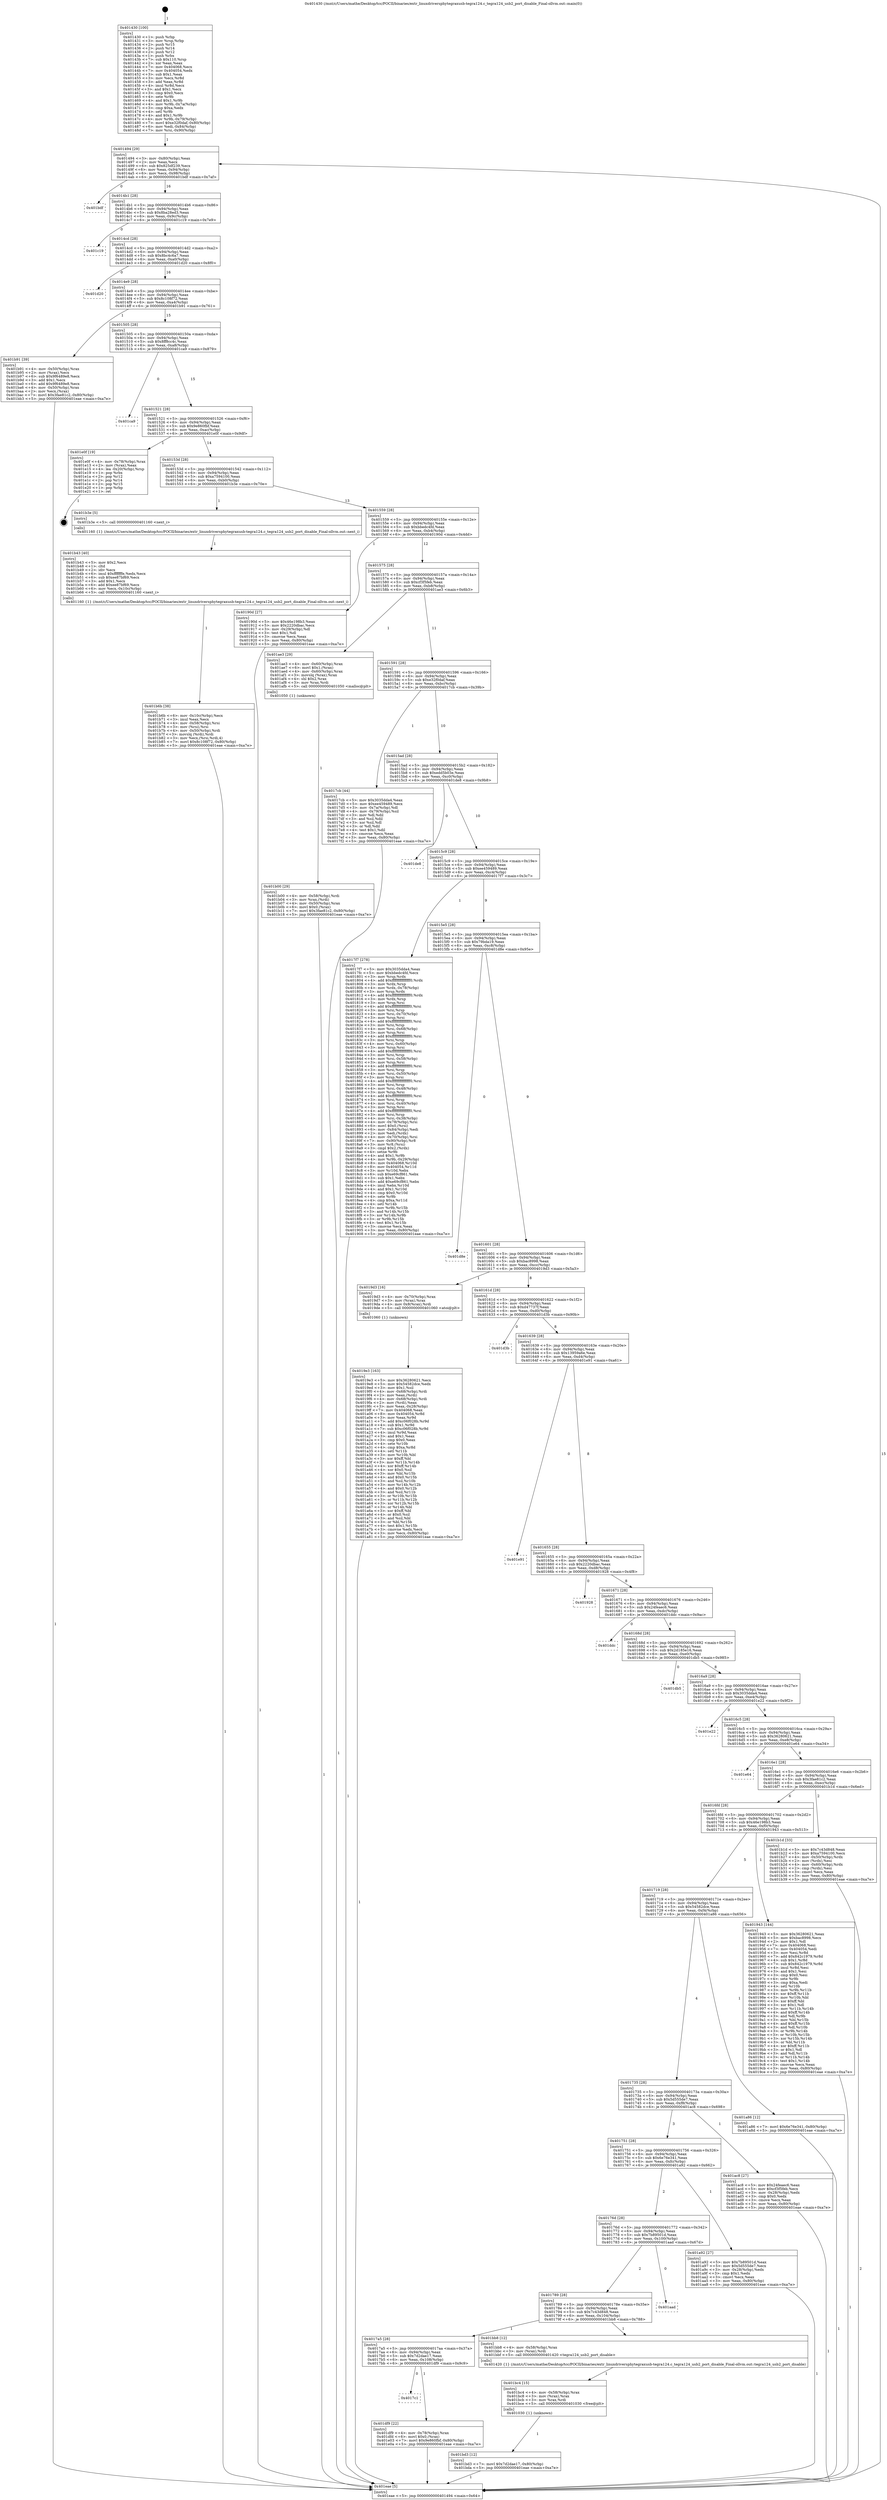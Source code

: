 digraph "0x401430" {
  label = "0x401430 (/mnt/c/Users/mathe/Desktop/tcc/POCII/binaries/extr_linuxdriversphytegraxusb-tegra124.c_tegra124_usb2_port_disable_Final-ollvm.out::main(0))"
  labelloc = "t"
  node[shape=record]

  Entry [label="",width=0.3,height=0.3,shape=circle,fillcolor=black,style=filled]
  "0x401494" [label="{
     0x401494 [29]\l
     | [instrs]\l
     &nbsp;&nbsp;0x401494 \<+3\>: mov -0x80(%rbp),%eax\l
     &nbsp;&nbsp;0x401497 \<+2\>: mov %eax,%ecx\l
     &nbsp;&nbsp;0x401499 \<+6\>: sub $0x825df239,%ecx\l
     &nbsp;&nbsp;0x40149f \<+6\>: mov %eax,-0x94(%rbp)\l
     &nbsp;&nbsp;0x4014a5 \<+6\>: mov %ecx,-0x98(%rbp)\l
     &nbsp;&nbsp;0x4014ab \<+6\>: je 0000000000401bdf \<main+0x7af\>\l
  }"]
  "0x401bdf" [label="{
     0x401bdf\l
  }", style=dashed]
  "0x4014b1" [label="{
     0x4014b1 [28]\l
     | [instrs]\l
     &nbsp;&nbsp;0x4014b1 \<+5\>: jmp 00000000004014b6 \<main+0x86\>\l
     &nbsp;&nbsp;0x4014b6 \<+6\>: mov -0x94(%rbp),%eax\l
     &nbsp;&nbsp;0x4014bc \<+5\>: sub $0x8ba28ed3,%eax\l
     &nbsp;&nbsp;0x4014c1 \<+6\>: mov %eax,-0x9c(%rbp)\l
     &nbsp;&nbsp;0x4014c7 \<+6\>: je 0000000000401c19 \<main+0x7e9\>\l
  }"]
  Exit [label="",width=0.3,height=0.3,shape=circle,fillcolor=black,style=filled,peripheries=2]
  "0x401c19" [label="{
     0x401c19\l
  }", style=dashed]
  "0x4014cd" [label="{
     0x4014cd [28]\l
     | [instrs]\l
     &nbsp;&nbsp;0x4014cd \<+5\>: jmp 00000000004014d2 \<main+0xa2\>\l
     &nbsp;&nbsp;0x4014d2 \<+6\>: mov -0x94(%rbp),%eax\l
     &nbsp;&nbsp;0x4014d8 \<+5\>: sub $0x8bc4c6a7,%eax\l
     &nbsp;&nbsp;0x4014dd \<+6\>: mov %eax,-0xa0(%rbp)\l
     &nbsp;&nbsp;0x4014e3 \<+6\>: je 0000000000401d20 \<main+0x8f0\>\l
  }"]
  "0x4017c1" [label="{
     0x4017c1\l
  }", style=dashed]
  "0x401d20" [label="{
     0x401d20\l
  }", style=dashed]
  "0x4014e9" [label="{
     0x4014e9 [28]\l
     | [instrs]\l
     &nbsp;&nbsp;0x4014e9 \<+5\>: jmp 00000000004014ee \<main+0xbe\>\l
     &nbsp;&nbsp;0x4014ee \<+6\>: mov -0x94(%rbp),%eax\l
     &nbsp;&nbsp;0x4014f4 \<+5\>: sub $0x8c108f72,%eax\l
     &nbsp;&nbsp;0x4014f9 \<+6\>: mov %eax,-0xa4(%rbp)\l
     &nbsp;&nbsp;0x4014ff \<+6\>: je 0000000000401b91 \<main+0x761\>\l
  }"]
  "0x401df9" [label="{
     0x401df9 [22]\l
     | [instrs]\l
     &nbsp;&nbsp;0x401df9 \<+4\>: mov -0x78(%rbp),%rax\l
     &nbsp;&nbsp;0x401dfd \<+6\>: movl $0x0,(%rax)\l
     &nbsp;&nbsp;0x401e03 \<+7\>: movl $0x9e860fbf,-0x80(%rbp)\l
     &nbsp;&nbsp;0x401e0a \<+5\>: jmp 0000000000401eae \<main+0xa7e\>\l
  }"]
  "0x401b91" [label="{
     0x401b91 [39]\l
     | [instrs]\l
     &nbsp;&nbsp;0x401b91 \<+4\>: mov -0x50(%rbp),%rax\l
     &nbsp;&nbsp;0x401b95 \<+2\>: mov (%rax),%ecx\l
     &nbsp;&nbsp;0x401b97 \<+6\>: sub $0x9f6489e8,%ecx\l
     &nbsp;&nbsp;0x401b9d \<+3\>: add $0x1,%ecx\l
     &nbsp;&nbsp;0x401ba0 \<+6\>: add $0x9f6489e8,%ecx\l
     &nbsp;&nbsp;0x401ba6 \<+4\>: mov -0x50(%rbp),%rax\l
     &nbsp;&nbsp;0x401baa \<+2\>: mov %ecx,(%rax)\l
     &nbsp;&nbsp;0x401bac \<+7\>: movl $0x3fae81c2,-0x80(%rbp)\l
     &nbsp;&nbsp;0x401bb3 \<+5\>: jmp 0000000000401eae \<main+0xa7e\>\l
  }"]
  "0x401505" [label="{
     0x401505 [28]\l
     | [instrs]\l
     &nbsp;&nbsp;0x401505 \<+5\>: jmp 000000000040150a \<main+0xda\>\l
     &nbsp;&nbsp;0x40150a \<+6\>: mov -0x94(%rbp),%eax\l
     &nbsp;&nbsp;0x401510 \<+5\>: sub $0x8ff8cc4c,%eax\l
     &nbsp;&nbsp;0x401515 \<+6\>: mov %eax,-0xa8(%rbp)\l
     &nbsp;&nbsp;0x40151b \<+6\>: je 0000000000401ca9 \<main+0x879\>\l
  }"]
  "0x401bd3" [label="{
     0x401bd3 [12]\l
     | [instrs]\l
     &nbsp;&nbsp;0x401bd3 \<+7\>: movl $0x7d2dae17,-0x80(%rbp)\l
     &nbsp;&nbsp;0x401bda \<+5\>: jmp 0000000000401eae \<main+0xa7e\>\l
  }"]
  "0x401ca9" [label="{
     0x401ca9\l
  }", style=dashed]
  "0x401521" [label="{
     0x401521 [28]\l
     | [instrs]\l
     &nbsp;&nbsp;0x401521 \<+5\>: jmp 0000000000401526 \<main+0xf6\>\l
     &nbsp;&nbsp;0x401526 \<+6\>: mov -0x94(%rbp),%eax\l
     &nbsp;&nbsp;0x40152c \<+5\>: sub $0x9e860fbf,%eax\l
     &nbsp;&nbsp;0x401531 \<+6\>: mov %eax,-0xac(%rbp)\l
     &nbsp;&nbsp;0x401537 \<+6\>: je 0000000000401e0f \<main+0x9df\>\l
  }"]
  "0x401bc4" [label="{
     0x401bc4 [15]\l
     | [instrs]\l
     &nbsp;&nbsp;0x401bc4 \<+4\>: mov -0x58(%rbp),%rax\l
     &nbsp;&nbsp;0x401bc8 \<+3\>: mov (%rax),%rax\l
     &nbsp;&nbsp;0x401bcb \<+3\>: mov %rax,%rdi\l
     &nbsp;&nbsp;0x401bce \<+5\>: call 0000000000401030 \<free@plt\>\l
     | [calls]\l
     &nbsp;&nbsp;0x401030 \{1\} (unknown)\l
  }"]
  "0x401e0f" [label="{
     0x401e0f [19]\l
     | [instrs]\l
     &nbsp;&nbsp;0x401e0f \<+4\>: mov -0x78(%rbp),%rax\l
     &nbsp;&nbsp;0x401e13 \<+2\>: mov (%rax),%eax\l
     &nbsp;&nbsp;0x401e15 \<+4\>: lea -0x20(%rbp),%rsp\l
     &nbsp;&nbsp;0x401e19 \<+1\>: pop %rbx\l
     &nbsp;&nbsp;0x401e1a \<+2\>: pop %r12\l
     &nbsp;&nbsp;0x401e1c \<+2\>: pop %r14\l
     &nbsp;&nbsp;0x401e1e \<+2\>: pop %r15\l
     &nbsp;&nbsp;0x401e20 \<+1\>: pop %rbp\l
     &nbsp;&nbsp;0x401e21 \<+1\>: ret\l
  }"]
  "0x40153d" [label="{
     0x40153d [28]\l
     | [instrs]\l
     &nbsp;&nbsp;0x40153d \<+5\>: jmp 0000000000401542 \<main+0x112\>\l
     &nbsp;&nbsp;0x401542 \<+6\>: mov -0x94(%rbp),%eax\l
     &nbsp;&nbsp;0x401548 \<+5\>: sub $0xa7594100,%eax\l
     &nbsp;&nbsp;0x40154d \<+6\>: mov %eax,-0xb0(%rbp)\l
     &nbsp;&nbsp;0x401553 \<+6\>: je 0000000000401b3e \<main+0x70e\>\l
  }"]
  "0x4017a5" [label="{
     0x4017a5 [28]\l
     | [instrs]\l
     &nbsp;&nbsp;0x4017a5 \<+5\>: jmp 00000000004017aa \<main+0x37a\>\l
     &nbsp;&nbsp;0x4017aa \<+6\>: mov -0x94(%rbp),%eax\l
     &nbsp;&nbsp;0x4017b0 \<+5\>: sub $0x7d2dae17,%eax\l
     &nbsp;&nbsp;0x4017b5 \<+6\>: mov %eax,-0x108(%rbp)\l
     &nbsp;&nbsp;0x4017bb \<+6\>: je 0000000000401df9 \<main+0x9c9\>\l
  }"]
  "0x401b3e" [label="{
     0x401b3e [5]\l
     | [instrs]\l
     &nbsp;&nbsp;0x401b3e \<+5\>: call 0000000000401160 \<next_i\>\l
     | [calls]\l
     &nbsp;&nbsp;0x401160 \{1\} (/mnt/c/Users/mathe/Desktop/tcc/POCII/binaries/extr_linuxdriversphytegraxusb-tegra124.c_tegra124_usb2_port_disable_Final-ollvm.out::next_i)\l
  }"]
  "0x401559" [label="{
     0x401559 [28]\l
     | [instrs]\l
     &nbsp;&nbsp;0x401559 \<+5\>: jmp 000000000040155e \<main+0x12e\>\l
     &nbsp;&nbsp;0x40155e \<+6\>: mov -0x94(%rbp),%eax\l
     &nbsp;&nbsp;0x401564 \<+5\>: sub $0xbbedc4fd,%eax\l
     &nbsp;&nbsp;0x401569 \<+6\>: mov %eax,-0xb4(%rbp)\l
     &nbsp;&nbsp;0x40156f \<+6\>: je 000000000040190d \<main+0x4dd\>\l
  }"]
  "0x401bb8" [label="{
     0x401bb8 [12]\l
     | [instrs]\l
     &nbsp;&nbsp;0x401bb8 \<+4\>: mov -0x58(%rbp),%rax\l
     &nbsp;&nbsp;0x401bbc \<+3\>: mov (%rax),%rdi\l
     &nbsp;&nbsp;0x401bbf \<+5\>: call 0000000000401420 \<tegra124_usb2_port_disable\>\l
     | [calls]\l
     &nbsp;&nbsp;0x401420 \{1\} (/mnt/c/Users/mathe/Desktop/tcc/POCII/binaries/extr_linuxdriversphytegraxusb-tegra124.c_tegra124_usb2_port_disable_Final-ollvm.out::tegra124_usb2_port_disable)\l
  }"]
  "0x40190d" [label="{
     0x40190d [27]\l
     | [instrs]\l
     &nbsp;&nbsp;0x40190d \<+5\>: mov $0x46e198b3,%eax\l
     &nbsp;&nbsp;0x401912 \<+5\>: mov $0x2220dbac,%ecx\l
     &nbsp;&nbsp;0x401917 \<+3\>: mov -0x29(%rbp),%dl\l
     &nbsp;&nbsp;0x40191a \<+3\>: test $0x1,%dl\l
     &nbsp;&nbsp;0x40191d \<+3\>: cmovne %ecx,%eax\l
     &nbsp;&nbsp;0x401920 \<+3\>: mov %eax,-0x80(%rbp)\l
     &nbsp;&nbsp;0x401923 \<+5\>: jmp 0000000000401eae \<main+0xa7e\>\l
  }"]
  "0x401575" [label="{
     0x401575 [28]\l
     | [instrs]\l
     &nbsp;&nbsp;0x401575 \<+5\>: jmp 000000000040157a \<main+0x14a\>\l
     &nbsp;&nbsp;0x40157a \<+6\>: mov -0x94(%rbp),%eax\l
     &nbsp;&nbsp;0x401580 \<+5\>: sub $0xcf3f5feb,%eax\l
     &nbsp;&nbsp;0x401585 \<+6\>: mov %eax,-0xb8(%rbp)\l
     &nbsp;&nbsp;0x40158b \<+6\>: je 0000000000401ae3 \<main+0x6b3\>\l
  }"]
  "0x401789" [label="{
     0x401789 [28]\l
     | [instrs]\l
     &nbsp;&nbsp;0x401789 \<+5\>: jmp 000000000040178e \<main+0x35e\>\l
     &nbsp;&nbsp;0x40178e \<+6\>: mov -0x94(%rbp),%eax\l
     &nbsp;&nbsp;0x401794 \<+5\>: sub $0x7c43d848,%eax\l
     &nbsp;&nbsp;0x401799 \<+6\>: mov %eax,-0x104(%rbp)\l
     &nbsp;&nbsp;0x40179f \<+6\>: je 0000000000401bb8 \<main+0x788\>\l
  }"]
  "0x401ae3" [label="{
     0x401ae3 [29]\l
     | [instrs]\l
     &nbsp;&nbsp;0x401ae3 \<+4\>: mov -0x60(%rbp),%rax\l
     &nbsp;&nbsp;0x401ae7 \<+6\>: movl $0x1,(%rax)\l
     &nbsp;&nbsp;0x401aed \<+4\>: mov -0x60(%rbp),%rax\l
     &nbsp;&nbsp;0x401af1 \<+3\>: movslq (%rax),%rax\l
     &nbsp;&nbsp;0x401af4 \<+4\>: shl $0x2,%rax\l
     &nbsp;&nbsp;0x401af8 \<+3\>: mov %rax,%rdi\l
     &nbsp;&nbsp;0x401afb \<+5\>: call 0000000000401050 \<malloc@plt\>\l
     | [calls]\l
     &nbsp;&nbsp;0x401050 \{1\} (unknown)\l
  }"]
  "0x401591" [label="{
     0x401591 [28]\l
     | [instrs]\l
     &nbsp;&nbsp;0x401591 \<+5\>: jmp 0000000000401596 \<main+0x166\>\l
     &nbsp;&nbsp;0x401596 \<+6\>: mov -0x94(%rbp),%eax\l
     &nbsp;&nbsp;0x40159c \<+5\>: sub $0xe32f0daf,%eax\l
     &nbsp;&nbsp;0x4015a1 \<+6\>: mov %eax,-0xbc(%rbp)\l
     &nbsp;&nbsp;0x4015a7 \<+6\>: je 00000000004017cb \<main+0x39b\>\l
  }"]
  "0x401aad" [label="{
     0x401aad\l
  }", style=dashed]
  "0x4017cb" [label="{
     0x4017cb [44]\l
     | [instrs]\l
     &nbsp;&nbsp;0x4017cb \<+5\>: mov $0x3035dda4,%eax\l
     &nbsp;&nbsp;0x4017d0 \<+5\>: mov $0xee459489,%ecx\l
     &nbsp;&nbsp;0x4017d5 \<+3\>: mov -0x7a(%rbp),%dl\l
     &nbsp;&nbsp;0x4017d8 \<+4\>: mov -0x79(%rbp),%sil\l
     &nbsp;&nbsp;0x4017dc \<+3\>: mov %dl,%dil\l
     &nbsp;&nbsp;0x4017df \<+3\>: and %sil,%dil\l
     &nbsp;&nbsp;0x4017e2 \<+3\>: xor %sil,%dl\l
     &nbsp;&nbsp;0x4017e5 \<+3\>: or %dl,%dil\l
     &nbsp;&nbsp;0x4017e8 \<+4\>: test $0x1,%dil\l
     &nbsp;&nbsp;0x4017ec \<+3\>: cmovne %ecx,%eax\l
     &nbsp;&nbsp;0x4017ef \<+3\>: mov %eax,-0x80(%rbp)\l
     &nbsp;&nbsp;0x4017f2 \<+5\>: jmp 0000000000401eae \<main+0xa7e\>\l
  }"]
  "0x4015ad" [label="{
     0x4015ad [28]\l
     | [instrs]\l
     &nbsp;&nbsp;0x4015ad \<+5\>: jmp 00000000004015b2 \<main+0x182\>\l
     &nbsp;&nbsp;0x4015b2 \<+6\>: mov -0x94(%rbp),%eax\l
     &nbsp;&nbsp;0x4015b8 \<+5\>: sub $0xedd5b03e,%eax\l
     &nbsp;&nbsp;0x4015bd \<+6\>: mov %eax,-0xc0(%rbp)\l
     &nbsp;&nbsp;0x4015c3 \<+6\>: je 0000000000401de8 \<main+0x9b8\>\l
  }"]
  "0x401eae" [label="{
     0x401eae [5]\l
     | [instrs]\l
     &nbsp;&nbsp;0x401eae \<+5\>: jmp 0000000000401494 \<main+0x64\>\l
  }"]
  "0x401430" [label="{
     0x401430 [100]\l
     | [instrs]\l
     &nbsp;&nbsp;0x401430 \<+1\>: push %rbp\l
     &nbsp;&nbsp;0x401431 \<+3\>: mov %rsp,%rbp\l
     &nbsp;&nbsp;0x401434 \<+2\>: push %r15\l
     &nbsp;&nbsp;0x401436 \<+2\>: push %r14\l
     &nbsp;&nbsp;0x401438 \<+2\>: push %r12\l
     &nbsp;&nbsp;0x40143a \<+1\>: push %rbx\l
     &nbsp;&nbsp;0x40143b \<+7\>: sub $0x110,%rsp\l
     &nbsp;&nbsp;0x401442 \<+2\>: xor %eax,%eax\l
     &nbsp;&nbsp;0x401444 \<+7\>: mov 0x404068,%ecx\l
     &nbsp;&nbsp;0x40144b \<+7\>: mov 0x404054,%edx\l
     &nbsp;&nbsp;0x401452 \<+3\>: sub $0x1,%eax\l
     &nbsp;&nbsp;0x401455 \<+3\>: mov %ecx,%r8d\l
     &nbsp;&nbsp;0x401458 \<+3\>: add %eax,%r8d\l
     &nbsp;&nbsp;0x40145b \<+4\>: imul %r8d,%ecx\l
     &nbsp;&nbsp;0x40145f \<+3\>: and $0x1,%ecx\l
     &nbsp;&nbsp;0x401462 \<+3\>: cmp $0x0,%ecx\l
     &nbsp;&nbsp;0x401465 \<+4\>: sete %r9b\l
     &nbsp;&nbsp;0x401469 \<+4\>: and $0x1,%r9b\l
     &nbsp;&nbsp;0x40146d \<+4\>: mov %r9b,-0x7a(%rbp)\l
     &nbsp;&nbsp;0x401471 \<+3\>: cmp $0xa,%edx\l
     &nbsp;&nbsp;0x401474 \<+4\>: setl %r9b\l
     &nbsp;&nbsp;0x401478 \<+4\>: and $0x1,%r9b\l
     &nbsp;&nbsp;0x40147c \<+4\>: mov %r9b,-0x79(%rbp)\l
     &nbsp;&nbsp;0x401480 \<+7\>: movl $0xe32f0daf,-0x80(%rbp)\l
     &nbsp;&nbsp;0x401487 \<+6\>: mov %edi,-0x84(%rbp)\l
     &nbsp;&nbsp;0x40148d \<+7\>: mov %rsi,-0x90(%rbp)\l
  }"]
  "0x401b6b" [label="{
     0x401b6b [38]\l
     | [instrs]\l
     &nbsp;&nbsp;0x401b6b \<+6\>: mov -0x10c(%rbp),%ecx\l
     &nbsp;&nbsp;0x401b71 \<+3\>: imul %eax,%ecx\l
     &nbsp;&nbsp;0x401b74 \<+4\>: mov -0x58(%rbp),%rsi\l
     &nbsp;&nbsp;0x401b78 \<+3\>: mov (%rsi),%rsi\l
     &nbsp;&nbsp;0x401b7b \<+4\>: mov -0x50(%rbp),%rdi\l
     &nbsp;&nbsp;0x401b7f \<+3\>: movslq (%rdi),%rdi\l
     &nbsp;&nbsp;0x401b82 \<+3\>: mov %ecx,(%rsi,%rdi,4)\l
     &nbsp;&nbsp;0x401b85 \<+7\>: movl $0x8c108f72,-0x80(%rbp)\l
     &nbsp;&nbsp;0x401b8c \<+5\>: jmp 0000000000401eae \<main+0xa7e\>\l
  }"]
  "0x401de8" [label="{
     0x401de8\l
  }", style=dashed]
  "0x4015c9" [label="{
     0x4015c9 [28]\l
     | [instrs]\l
     &nbsp;&nbsp;0x4015c9 \<+5\>: jmp 00000000004015ce \<main+0x19e\>\l
     &nbsp;&nbsp;0x4015ce \<+6\>: mov -0x94(%rbp),%eax\l
     &nbsp;&nbsp;0x4015d4 \<+5\>: sub $0xee459489,%eax\l
     &nbsp;&nbsp;0x4015d9 \<+6\>: mov %eax,-0xc4(%rbp)\l
     &nbsp;&nbsp;0x4015df \<+6\>: je 00000000004017f7 \<main+0x3c7\>\l
  }"]
  "0x401b43" [label="{
     0x401b43 [40]\l
     | [instrs]\l
     &nbsp;&nbsp;0x401b43 \<+5\>: mov $0x2,%ecx\l
     &nbsp;&nbsp;0x401b48 \<+1\>: cltd\l
     &nbsp;&nbsp;0x401b49 \<+2\>: idiv %ecx\l
     &nbsp;&nbsp;0x401b4b \<+6\>: imul $0xfffffffe,%edx,%ecx\l
     &nbsp;&nbsp;0x401b51 \<+6\>: sub $0xee87bf69,%ecx\l
     &nbsp;&nbsp;0x401b57 \<+3\>: add $0x1,%ecx\l
     &nbsp;&nbsp;0x401b5a \<+6\>: add $0xee87bf69,%ecx\l
     &nbsp;&nbsp;0x401b60 \<+6\>: mov %ecx,-0x10c(%rbp)\l
     &nbsp;&nbsp;0x401b66 \<+5\>: call 0000000000401160 \<next_i\>\l
     | [calls]\l
     &nbsp;&nbsp;0x401160 \{1\} (/mnt/c/Users/mathe/Desktop/tcc/POCII/binaries/extr_linuxdriversphytegraxusb-tegra124.c_tegra124_usb2_port_disable_Final-ollvm.out::next_i)\l
  }"]
  "0x4017f7" [label="{
     0x4017f7 [278]\l
     | [instrs]\l
     &nbsp;&nbsp;0x4017f7 \<+5\>: mov $0x3035dda4,%eax\l
     &nbsp;&nbsp;0x4017fc \<+5\>: mov $0xbbedc4fd,%ecx\l
     &nbsp;&nbsp;0x401801 \<+3\>: mov %rsp,%rdx\l
     &nbsp;&nbsp;0x401804 \<+4\>: add $0xfffffffffffffff0,%rdx\l
     &nbsp;&nbsp;0x401808 \<+3\>: mov %rdx,%rsp\l
     &nbsp;&nbsp;0x40180b \<+4\>: mov %rdx,-0x78(%rbp)\l
     &nbsp;&nbsp;0x40180f \<+3\>: mov %rsp,%rdx\l
     &nbsp;&nbsp;0x401812 \<+4\>: add $0xfffffffffffffff0,%rdx\l
     &nbsp;&nbsp;0x401816 \<+3\>: mov %rdx,%rsp\l
     &nbsp;&nbsp;0x401819 \<+3\>: mov %rsp,%rsi\l
     &nbsp;&nbsp;0x40181c \<+4\>: add $0xfffffffffffffff0,%rsi\l
     &nbsp;&nbsp;0x401820 \<+3\>: mov %rsi,%rsp\l
     &nbsp;&nbsp;0x401823 \<+4\>: mov %rsi,-0x70(%rbp)\l
     &nbsp;&nbsp;0x401827 \<+3\>: mov %rsp,%rsi\l
     &nbsp;&nbsp;0x40182a \<+4\>: add $0xfffffffffffffff0,%rsi\l
     &nbsp;&nbsp;0x40182e \<+3\>: mov %rsi,%rsp\l
     &nbsp;&nbsp;0x401831 \<+4\>: mov %rsi,-0x68(%rbp)\l
     &nbsp;&nbsp;0x401835 \<+3\>: mov %rsp,%rsi\l
     &nbsp;&nbsp;0x401838 \<+4\>: add $0xfffffffffffffff0,%rsi\l
     &nbsp;&nbsp;0x40183c \<+3\>: mov %rsi,%rsp\l
     &nbsp;&nbsp;0x40183f \<+4\>: mov %rsi,-0x60(%rbp)\l
     &nbsp;&nbsp;0x401843 \<+3\>: mov %rsp,%rsi\l
     &nbsp;&nbsp;0x401846 \<+4\>: add $0xfffffffffffffff0,%rsi\l
     &nbsp;&nbsp;0x40184a \<+3\>: mov %rsi,%rsp\l
     &nbsp;&nbsp;0x40184d \<+4\>: mov %rsi,-0x58(%rbp)\l
     &nbsp;&nbsp;0x401851 \<+3\>: mov %rsp,%rsi\l
     &nbsp;&nbsp;0x401854 \<+4\>: add $0xfffffffffffffff0,%rsi\l
     &nbsp;&nbsp;0x401858 \<+3\>: mov %rsi,%rsp\l
     &nbsp;&nbsp;0x40185b \<+4\>: mov %rsi,-0x50(%rbp)\l
     &nbsp;&nbsp;0x40185f \<+3\>: mov %rsp,%rsi\l
     &nbsp;&nbsp;0x401862 \<+4\>: add $0xfffffffffffffff0,%rsi\l
     &nbsp;&nbsp;0x401866 \<+3\>: mov %rsi,%rsp\l
     &nbsp;&nbsp;0x401869 \<+4\>: mov %rsi,-0x48(%rbp)\l
     &nbsp;&nbsp;0x40186d \<+3\>: mov %rsp,%rsi\l
     &nbsp;&nbsp;0x401870 \<+4\>: add $0xfffffffffffffff0,%rsi\l
     &nbsp;&nbsp;0x401874 \<+3\>: mov %rsi,%rsp\l
     &nbsp;&nbsp;0x401877 \<+4\>: mov %rsi,-0x40(%rbp)\l
     &nbsp;&nbsp;0x40187b \<+3\>: mov %rsp,%rsi\l
     &nbsp;&nbsp;0x40187e \<+4\>: add $0xfffffffffffffff0,%rsi\l
     &nbsp;&nbsp;0x401882 \<+3\>: mov %rsi,%rsp\l
     &nbsp;&nbsp;0x401885 \<+4\>: mov %rsi,-0x38(%rbp)\l
     &nbsp;&nbsp;0x401889 \<+4\>: mov -0x78(%rbp),%rsi\l
     &nbsp;&nbsp;0x40188d \<+6\>: movl $0x0,(%rsi)\l
     &nbsp;&nbsp;0x401893 \<+6\>: mov -0x84(%rbp),%edi\l
     &nbsp;&nbsp;0x401899 \<+2\>: mov %edi,(%rdx)\l
     &nbsp;&nbsp;0x40189b \<+4\>: mov -0x70(%rbp),%rsi\l
     &nbsp;&nbsp;0x40189f \<+7\>: mov -0x90(%rbp),%r8\l
     &nbsp;&nbsp;0x4018a6 \<+3\>: mov %r8,(%rsi)\l
     &nbsp;&nbsp;0x4018a9 \<+3\>: cmpl $0x2,(%rdx)\l
     &nbsp;&nbsp;0x4018ac \<+4\>: setne %r9b\l
     &nbsp;&nbsp;0x4018b0 \<+4\>: and $0x1,%r9b\l
     &nbsp;&nbsp;0x4018b4 \<+4\>: mov %r9b,-0x29(%rbp)\l
     &nbsp;&nbsp;0x4018b8 \<+8\>: mov 0x404068,%r10d\l
     &nbsp;&nbsp;0x4018c0 \<+8\>: mov 0x404054,%r11d\l
     &nbsp;&nbsp;0x4018c8 \<+3\>: mov %r10d,%ebx\l
     &nbsp;&nbsp;0x4018cb \<+6\>: sub $0xe69cf861,%ebx\l
     &nbsp;&nbsp;0x4018d1 \<+3\>: sub $0x1,%ebx\l
     &nbsp;&nbsp;0x4018d4 \<+6\>: add $0xe69cf861,%ebx\l
     &nbsp;&nbsp;0x4018da \<+4\>: imul %ebx,%r10d\l
     &nbsp;&nbsp;0x4018de \<+4\>: and $0x1,%r10d\l
     &nbsp;&nbsp;0x4018e2 \<+4\>: cmp $0x0,%r10d\l
     &nbsp;&nbsp;0x4018e6 \<+4\>: sete %r9b\l
     &nbsp;&nbsp;0x4018ea \<+4\>: cmp $0xa,%r11d\l
     &nbsp;&nbsp;0x4018ee \<+4\>: setl %r14b\l
     &nbsp;&nbsp;0x4018f2 \<+3\>: mov %r9b,%r15b\l
     &nbsp;&nbsp;0x4018f5 \<+3\>: and %r14b,%r15b\l
     &nbsp;&nbsp;0x4018f8 \<+3\>: xor %r14b,%r9b\l
     &nbsp;&nbsp;0x4018fb \<+3\>: or %r9b,%r15b\l
     &nbsp;&nbsp;0x4018fe \<+4\>: test $0x1,%r15b\l
     &nbsp;&nbsp;0x401902 \<+3\>: cmovne %ecx,%eax\l
     &nbsp;&nbsp;0x401905 \<+3\>: mov %eax,-0x80(%rbp)\l
     &nbsp;&nbsp;0x401908 \<+5\>: jmp 0000000000401eae \<main+0xa7e\>\l
  }"]
  "0x4015e5" [label="{
     0x4015e5 [28]\l
     | [instrs]\l
     &nbsp;&nbsp;0x4015e5 \<+5\>: jmp 00000000004015ea \<main+0x1ba\>\l
     &nbsp;&nbsp;0x4015ea \<+6\>: mov -0x94(%rbp),%eax\l
     &nbsp;&nbsp;0x4015f0 \<+5\>: sub $0x79bda19,%eax\l
     &nbsp;&nbsp;0x4015f5 \<+6\>: mov %eax,-0xc8(%rbp)\l
     &nbsp;&nbsp;0x4015fb \<+6\>: je 0000000000401d8e \<main+0x95e\>\l
  }"]
  "0x401b00" [label="{
     0x401b00 [29]\l
     | [instrs]\l
     &nbsp;&nbsp;0x401b00 \<+4\>: mov -0x58(%rbp),%rdi\l
     &nbsp;&nbsp;0x401b04 \<+3\>: mov %rax,(%rdi)\l
     &nbsp;&nbsp;0x401b07 \<+4\>: mov -0x50(%rbp),%rax\l
     &nbsp;&nbsp;0x401b0b \<+6\>: movl $0x0,(%rax)\l
     &nbsp;&nbsp;0x401b11 \<+7\>: movl $0x3fae81c2,-0x80(%rbp)\l
     &nbsp;&nbsp;0x401b18 \<+5\>: jmp 0000000000401eae \<main+0xa7e\>\l
  }"]
  "0x40176d" [label="{
     0x40176d [28]\l
     | [instrs]\l
     &nbsp;&nbsp;0x40176d \<+5\>: jmp 0000000000401772 \<main+0x342\>\l
     &nbsp;&nbsp;0x401772 \<+6\>: mov -0x94(%rbp),%eax\l
     &nbsp;&nbsp;0x401778 \<+5\>: sub $0x7b89501d,%eax\l
     &nbsp;&nbsp;0x40177d \<+6\>: mov %eax,-0x100(%rbp)\l
     &nbsp;&nbsp;0x401783 \<+6\>: je 0000000000401aad \<main+0x67d\>\l
  }"]
  "0x401d8e" [label="{
     0x401d8e\l
  }", style=dashed]
  "0x401601" [label="{
     0x401601 [28]\l
     | [instrs]\l
     &nbsp;&nbsp;0x401601 \<+5\>: jmp 0000000000401606 \<main+0x1d6\>\l
     &nbsp;&nbsp;0x401606 \<+6\>: mov -0x94(%rbp),%eax\l
     &nbsp;&nbsp;0x40160c \<+5\>: sub $0xbac8998,%eax\l
     &nbsp;&nbsp;0x401611 \<+6\>: mov %eax,-0xcc(%rbp)\l
     &nbsp;&nbsp;0x401617 \<+6\>: je 00000000004019d3 \<main+0x5a3\>\l
  }"]
  "0x401a92" [label="{
     0x401a92 [27]\l
     | [instrs]\l
     &nbsp;&nbsp;0x401a92 \<+5\>: mov $0x7b89501d,%eax\l
     &nbsp;&nbsp;0x401a97 \<+5\>: mov $0x5d555de7,%ecx\l
     &nbsp;&nbsp;0x401a9c \<+3\>: mov -0x28(%rbp),%edx\l
     &nbsp;&nbsp;0x401a9f \<+3\>: cmp $0x1,%edx\l
     &nbsp;&nbsp;0x401aa2 \<+3\>: cmovl %ecx,%eax\l
     &nbsp;&nbsp;0x401aa5 \<+3\>: mov %eax,-0x80(%rbp)\l
     &nbsp;&nbsp;0x401aa8 \<+5\>: jmp 0000000000401eae \<main+0xa7e\>\l
  }"]
  "0x4019d3" [label="{
     0x4019d3 [16]\l
     | [instrs]\l
     &nbsp;&nbsp;0x4019d3 \<+4\>: mov -0x70(%rbp),%rax\l
     &nbsp;&nbsp;0x4019d7 \<+3\>: mov (%rax),%rax\l
     &nbsp;&nbsp;0x4019da \<+4\>: mov 0x8(%rax),%rdi\l
     &nbsp;&nbsp;0x4019de \<+5\>: call 0000000000401060 \<atoi@plt\>\l
     | [calls]\l
     &nbsp;&nbsp;0x401060 \{1\} (unknown)\l
  }"]
  "0x40161d" [label="{
     0x40161d [28]\l
     | [instrs]\l
     &nbsp;&nbsp;0x40161d \<+5\>: jmp 0000000000401622 \<main+0x1f2\>\l
     &nbsp;&nbsp;0x401622 \<+6\>: mov -0x94(%rbp),%eax\l
     &nbsp;&nbsp;0x401628 \<+5\>: sub $0xd47737f,%eax\l
     &nbsp;&nbsp;0x40162d \<+6\>: mov %eax,-0xd0(%rbp)\l
     &nbsp;&nbsp;0x401633 \<+6\>: je 0000000000401d3b \<main+0x90b\>\l
  }"]
  "0x401751" [label="{
     0x401751 [28]\l
     | [instrs]\l
     &nbsp;&nbsp;0x401751 \<+5\>: jmp 0000000000401756 \<main+0x326\>\l
     &nbsp;&nbsp;0x401756 \<+6\>: mov -0x94(%rbp),%eax\l
     &nbsp;&nbsp;0x40175c \<+5\>: sub $0x6e76e341,%eax\l
     &nbsp;&nbsp;0x401761 \<+6\>: mov %eax,-0xfc(%rbp)\l
     &nbsp;&nbsp;0x401767 \<+6\>: je 0000000000401a92 \<main+0x662\>\l
  }"]
  "0x401d3b" [label="{
     0x401d3b\l
  }", style=dashed]
  "0x401639" [label="{
     0x401639 [28]\l
     | [instrs]\l
     &nbsp;&nbsp;0x401639 \<+5\>: jmp 000000000040163e \<main+0x20e\>\l
     &nbsp;&nbsp;0x40163e \<+6\>: mov -0x94(%rbp),%eax\l
     &nbsp;&nbsp;0x401644 \<+5\>: sub $0x13959a6e,%eax\l
     &nbsp;&nbsp;0x401649 \<+6\>: mov %eax,-0xd4(%rbp)\l
     &nbsp;&nbsp;0x40164f \<+6\>: je 0000000000401e91 \<main+0xa61\>\l
  }"]
  "0x401ac8" [label="{
     0x401ac8 [27]\l
     | [instrs]\l
     &nbsp;&nbsp;0x401ac8 \<+5\>: mov $0x24feaec6,%eax\l
     &nbsp;&nbsp;0x401acd \<+5\>: mov $0xcf3f5feb,%ecx\l
     &nbsp;&nbsp;0x401ad2 \<+3\>: mov -0x28(%rbp),%edx\l
     &nbsp;&nbsp;0x401ad5 \<+3\>: cmp $0x0,%edx\l
     &nbsp;&nbsp;0x401ad8 \<+3\>: cmove %ecx,%eax\l
     &nbsp;&nbsp;0x401adb \<+3\>: mov %eax,-0x80(%rbp)\l
     &nbsp;&nbsp;0x401ade \<+5\>: jmp 0000000000401eae \<main+0xa7e\>\l
  }"]
  "0x401e91" [label="{
     0x401e91\l
  }", style=dashed]
  "0x401655" [label="{
     0x401655 [28]\l
     | [instrs]\l
     &nbsp;&nbsp;0x401655 \<+5\>: jmp 000000000040165a \<main+0x22a\>\l
     &nbsp;&nbsp;0x40165a \<+6\>: mov -0x94(%rbp),%eax\l
     &nbsp;&nbsp;0x401660 \<+5\>: sub $0x2220dbac,%eax\l
     &nbsp;&nbsp;0x401665 \<+6\>: mov %eax,-0xd8(%rbp)\l
     &nbsp;&nbsp;0x40166b \<+6\>: je 0000000000401928 \<main+0x4f8\>\l
  }"]
  "0x401735" [label="{
     0x401735 [28]\l
     | [instrs]\l
     &nbsp;&nbsp;0x401735 \<+5\>: jmp 000000000040173a \<main+0x30a\>\l
     &nbsp;&nbsp;0x40173a \<+6\>: mov -0x94(%rbp),%eax\l
     &nbsp;&nbsp;0x401740 \<+5\>: sub $0x5d555de7,%eax\l
     &nbsp;&nbsp;0x401745 \<+6\>: mov %eax,-0xf8(%rbp)\l
     &nbsp;&nbsp;0x40174b \<+6\>: je 0000000000401ac8 \<main+0x698\>\l
  }"]
  "0x401928" [label="{
     0x401928\l
  }", style=dashed]
  "0x401671" [label="{
     0x401671 [28]\l
     | [instrs]\l
     &nbsp;&nbsp;0x401671 \<+5\>: jmp 0000000000401676 \<main+0x246\>\l
     &nbsp;&nbsp;0x401676 \<+6\>: mov -0x94(%rbp),%eax\l
     &nbsp;&nbsp;0x40167c \<+5\>: sub $0x24feaec6,%eax\l
     &nbsp;&nbsp;0x401681 \<+6\>: mov %eax,-0xdc(%rbp)\l
     &nbsp;&nbsp;0x401687 \<+6\>: je 0000000000401ddc \<main+0x9ac\>\l
  }"]
  "0x401a86" [label="{
     0x401a86 [12]\l
     | [instrs]\l
     &nbsp;&nbsp;0x401a86 \<+7\>: movl $0x6e76e341,-0x80(%rbp)\l
     &nbsp;&nbsp;0x401a8d \<+5\>: jmp 0000000000401eae \<main+0xa7e\>\l
  }"]
  "0x401ddc" [label="{
     0x401ddc\l
  }", style=dashed]
  "0x40168d" [label="{
     0x40168d [28]\l
     | [instrs]\l
     &nbsp;&nbsp;0x40168d \<+5\>: jmp 0000000000401692 \<main+0x262\>\l
     &nbsp;&nbsp;0x401692 \<+6\>: mov -0x94(%rbp),%eax\l
     &nbsp;&nbsp;0x401698 \<+5\>: sub $0x2d185e16,%eax\l
     &nbsp;&nbsp;0x40169d \<+6\>: mov %eax,-0xe0(%rbp)\l
     &nbsp;&nbsp;0x4016a3 \<+6\>: je 0000000000401db5 \<main+0x985\>\l
  }"]
  "0x4019e3" [label="{
     0x4019e3 [163]\l
     | [instrs]\l
     &nbsp;&nbsp;0x4019e3 \<+5\>: mov $0x36280621,%ecx\l
     &nbsp;&nbsp;0x4019e8 \<+5\>: mov $0x54582dce,%edx\l
     &nbsp;&nbsp;0x4019ed \<+3\>: mov $0x1,%sil\l
     &nbsp;&nbsp;0x4019f0 \<+4\>: mov -0x68(%rbp),%rdi\l
     &nbsp;&nbsp;0x4019f4 \<+2\>: mov %eax,(%rdi)\l
     &nbsp;&nbsp;0x4019f6 \<+4\>: mov -0x68(%rbp),%rdi\l
     &nbsp;&nbsp;0x4019fa \<+2\>: mov (%rdi),%eax\l
     &nbsp;&nbsp;0x4019fc \<+3\>: mov %eax,-0x28(%rbp)\l
     &nbsp;&nbsp;0x4019ff \<+7\>: mov 0x404068,%eax\l
     &nbsp;&nbsp;0x401a06 \<+8\>: mov 0x404054,%r8d\l
     &nbsp;&nbsp;0x401a0e \<+3\>: mov %eax,%r9d\l
     &nbsp;&nbsp;0x401a11 \<+7\>: add $0xc06f028b,%r9d\l
     &nbsp;&nbsp;0x401a18 \<+4\>: sub $0x1,%r9d\l
     &nbsp;&nbsp;0x401a1c \<+7\>: sub $0xc06f028b,%r9d\l
     &nbsp;&nbsp;0x401a23 \<+4\>: imul %r9d,%eax\l
     &nbsp;&nbsp;0x401a27 \<+3\>: and $0x1,%eax\l
     &nbsp;&nbsp;0x401a2a \<+3\>: cmp $0x0,%eax\l
     &nbsp;&nbsp;0x401a2d \<+4\>: sete %r10b\l
     &nbsp;&nbsp;0x401a31 \<+4\>: cmp $0xa,%r8d\l
     &nbsp;&nbsp;0x401a35 \<+4\>: setl %r11b\l
     &nbsp;&nbsp;0x401a39 \<+3\>: mov %r10b,%bl\l
     &nbsp;&nbsp;0x401a3c \<+3\>: xor $0xff,%bl\l
     &nbsp;&nbsp;0x401a3f \<+3\>: mov %r11b,%r14b\l
     &nbsp;&nbsp;0x401a42 \<+4\>: xor $0xff,%r14b\l
     &nbsp;&nbsp;0x401a46 \<+4\>: xor $0x0,%sil\l
     &nbsp;&nbsp;0x401a4a \<+3\>: mov %bl,%r15b\l
     &nbsp;&nbsp;0x401a4d \<+4\>: and $0x0,%r15b\l
     &nbsp;&nbsp;0x401a51 \<+3\>: and %sil,%r10b\l
     &nbsp;&nbsp;0x401a54 \<+3\>: mov %r14b,%r12b\l
     &nbsp;&nbsp;0x401a57 \<+4\>: and $0x0,%r12b\l
     &nbsp;&nbsp;0x401a5b \<+3\>: and %sil,%r11b\l
     &nbsp;&nbsp;0x401a5e \<+3\>: or %r10b,%r15b\l
     &nbsp;&nbsp;0x401a61 \<+3\>: or %r11b,%r12b\l
     &nbsp;&nbsp;0x401a64 \<+3\>: xor %r12b,%r15b\l
     &nbsp;&nbsp;0x401a67 \<+3\>: or %r14b,%bl\l
     &nbsp;&nbsp;0x401a6a \<+3\>: xor $0xff,%bl\l
     &nbsp;&nbsp;0x401a6d \<+4\>: or $0x0,%sil\l
     &nbsp;&nbsp;0x401a71 \<+3\>: and %sil,%bl\l
     &nbsp;&nbsp;0x401a74 \<+3\>: or %bl,%r15b\l
     &nbsp;&nbsp;0x401a77 \<+4\>: test $0x1,%r15b\l
     &nbsp;&nbsp;0x401a7b \<+3\>: cmovne %edx,%ecx\l
     &nbsp;&nbsp;0x401a7e \<+3\>: mov %ecx,-0x80(%rbp)\l
     &nbsp;&nbsp;0x401a81 \<+5\>: jmp 0000000000401eae \<main+0xa7e\>\l
  }"]
  "0x401db5" [label="{
     0x401db5\l
  }", style=dashed]
  "0x4016a9" [label="{
     0x4016a9 [28]\l
     | [instrs]\l
     &nbsp;&nbsp;0x4016a9 \<+5\>: jmp 00000000004016ae \<main+0x27e\>\l
     &nbsp;&nbsp;0x4016ae \<+6\>: mov -0x94(%rbp),%eax\l
     &nbsp;&nbsp;0x4016b4 \<+5\>: sub $0x3035dda4,%eax\l
     &nbsp;&nbsp;0x4016b9 \<+6\>: mov %eax,-0xe4(%rbp)\l
     &nbsp;&nbsp;0x4016bf \<+6\>: je 0000000000401e22 \<main+0x9f2\>\l
  }"]
  "0x401719" [label="{
     0x401719 [28]\l
     | [instrs]\l
     &nbsp;&nbsp;0x401719 \<+5\>: jmp 000000000040171e \<main+0x2ee\>\l
     &nbsp;&nbsp;0x40171e \<+6\>: mov -0x94(%rbp),%eax\l
     &nbsp;&nbsp;0x401724 \<+5\>: sub $0x54582dce,%eax\l
     &nbsp;&nbsp;0x401729 \<+6\>: mov %eax,-0xf4(%rbp)\l
     &nbsp;&nbsp;0x40172f \<+6\>: je 0000000000401a86 \<main+0x656\>\l
  }"]
  "0x401e22" [label="{
     0x401e22\l
  }", style=dashed]
  "0x4016c5" [label="{
     0x4016c5 [28]\l
     | [instrs]\l
     &nbsp;&nbsp;0x4016c5 \<+5\>: jmp 00000000004016ca \<main+0x29a\>\l
     &nbsp;&nbsp;0x4016ca \<+6\>: mov -0x94(%rbp),%eax\l
     &nbsp;&nbsp;0x4016d0 \<+5\>: sub $0x36280621,%eax\l
     &nbsp;&nbsp;0x4016d5 \<+6\>: mov %eax,-0xe8(%rbp)\l
     &nbsp;&nbsp;0x4016db \<+6\>: je 0000000000401e64 \<main+0xa34\>\l
  }"]
  "0x401943" [label="{
     0x401943 [144]\l
     | [instrs]\l
     &nbsp;&nbsp;0x401943 \<+5\>: mov $0x36280621,%eax\l
     &nbsp;&nbsp;0x401948 \<+5\>: mov $0xbac8998,%ecx\l
     &nbsp;&nbsp;0x40194d \<+2\>: mov $0x1,%dl\l
     &nbsp;&nbsp;0x40194f \<+7\>: mov 0x404068,%esi\l
     &nbsp;&nbsp;0x401956 \<+7\>: mov 0x404054,%edi\l
     &nbsp;&nbsp;0x40195d \<+3\>: mov %esi,%r8d\l
     &nbsp;&nbsp;0x401960 \<+7\>: add $0x842c1979,%r8d\l
     &nbsp;&nbsp;0x401967 \<+4\>: sub $0x1,%r8d\l
     &nbsp;&nbsp;0x40196b \<+7\>: sub $0x842c1979,%r8d\l
     &nbsp;&nbsp;0x401972 \<+4\>: imul %r8d,%esi\l
     &nbsp;&nbsp;0x401976 \<+3\>: and $0x1,%esi\l
     &nbsp;&nbsp;0x401979 \<+3\>: cmp $0x0,%esi\l
     &nbsp;&nbsp;0x40197c \<+4\>: sete %r9b\l
     &nbsp;&nbsp;0x401980 \<+3\>: cmp $0xa,%edi\l
     &nbsp;&nbsp;0x401983 \<+4\>: setl %r10b\l
     &nbsp;&nbsp;0x401987 \<+3\>: mov %r9b,%r11b\l
     &nbsp;&nbsp;0x40198a \<+4\>: xor $0xff,%r11b\l
     &nbsp;&nbsp;0x40198e \<+3\>: mov %r10b,%bl\l
     &nbsp;&nbsp;0x401991 \<+3\>: xor $0xff,%bl\l
     &nbsp;&nbsp;0x401994 \<+3\>: xor $0x1,%dl\l
     &nbsp;&nbsp;0x401997 \<+3\>: mov %r11b,%r14b\l
     &nbsp;&nbsp;0x40199a \<+4\>: and $0xff,%r14b\l
     &nbsp;&nbsp;0x40199e \<+3\>: and %dl,%r9b\l
     &nbsp;&nbsp;0x4019a1 \<+3\>: mov %bl,%r15b\l
     &nbsp;&nbsp;0x4019a4 \<+4\>: and $0xff,%r15b\l
     &nbsp;&nbsp;0x4019a8 \<+3\>: and %dl,%r10b\l
     &nbsp;&nbsp;0x4019ab \<+3\>: or %r9b,%r14b\l
     &nbsp;&nbsp;0x4019ae \<+3\>: or %r10b,%r15b\l
     &nbsp;&nbsp;0x4019b1 \<+3\>: xor %r15b,%r14b\l
     &nbsp;&nbsp;0x4019b4 \<+3\>: or %bl,%r11b\l
     &nbsp;&nbsp;0x4019b7 \<+4\>: xor $0xff,%r11b\l
     &nbsp;&nbsp;0x4019bb \<+3\>: or $0x1,%dl\l
     &nbsp;&nbsp;0x4019be \<+3\>: and %dl,%r11b\l
     &nbsp;&nbsp;0x4019c1 \<+3\>: or %r11b,%r14b\l
     &nbsp;&nbsp;0x4019c4 \<+4\>: test $0x1,%r14b\l
     &nbsp;&nbsp;0x4019c8 \<+3\>: cmovne %ecx,%eax\l
     &nbsp;&nbsp;0x4019cb \<+3\>: mov %eax,-0x80(%rbp)\l
     &nbsp;&nbsp;0x4019ce \<+5\>: jmp 0000000000401eae \<main+0xa7e\>\l
  }"]
  "0x401e64" [label="{
     0x401e64\l
  }", style=dashed]
  "0x4016e1" [label="{
     0x4016e1 [28]\l
     | [instrs]\l
     &nbsp;&nbsp;0x4016e1 \<+5\>: jmp 00000000004016e6 \<main+0x2b6\>\l
     &nbsp;&nbsp;0x4016e6 \<+6\>: mov -0x94(%rbp),%eax\l
     &nbsp;&nbsp;0x4016ec \<+5\>: sub $0x3fae81c2,%eax\l
     &nbsp;&nbsp;0x4016f1 \<+6\>: mov %eax,-0xec(%rbp)\l
     &nbsp;&nbsp;0x4016f7 \<+6\>: je 0000000000401b1d \<main+0x6ed\>\l
  }"]
  "0x4016fd" [label="{
     0x4016fd [28]\l
     | [instrs]\l
     &nbsp;&nbsp;0x4016fd \<+5\>: jmp 0000000000401702 \<main+0x2d2\>\l
     &nbsp;&nbsp;0x401702 \<+6\>: mov -0x94(%rbp),%eax\l
     &nbsp;&nbsp;0x401708 \<+5\>: sub $0x46e198b3,%eax\l
     &nbsp;&nbsp;0x40170d \<+6\>: mov %eax,-0xf0(%rbp)\l
     &nbsp;&nbsp;0x401713 \<+6\>: je 0000000000401943 \<main+0x513\>\l
  }"]
  "0x401b1d" [label="{
     0x401b1d [33]\l
     | [instrs]\l
     &nbsp;&nbsp;0x401b1d \<+5\>: mov $0x7c43d848,%eax\l
     &nbsp;&nbsp;0x401b22 \<+5\>: mov $0xa7594100,%ecx\l
     &nbsp;&nbsp;0x401b27 \<+4\>: mov -0x50(%rbp),%rdx\l
     &nbsp;&nbsp;0x401b2b \<+2\>: mov (%rdx),%esi\l
     &nbsp;&nbsp;0x401b2d \<+4\>: mov -0x60(%rbp),%rdx\l
     &nbsp;&nbsp;0x401b31 \<+2\>: cmp (%rdx),%esi\l
     &nbsp;&nbsp;0x401b33 \<+3\>: cmovl %ecx,%eax\l
     &nbsp;&nbsp;0x401b36 \<+3\>: mov %eax,-0x80(%rbp)\l
     &nbsp;&nbsp;0x401b39 \<+5\>: jmp 0000000000401eae \<main+0xa7e\>\l
  }"]
  Entry -> "0x401430" [label=" 1"]
  "0x401494" -> "0x401bdf" [label=" 0"]
  "0x401494" -> "0x4014b1" [label=" 16"]
  "0x401e0f" -> Exit [label=" 1"]
  "0x4014b1" -> "0x401c19" [label=" 0"]
  "0x4014b1" -> "0x4014cd" [label=" 16"]
  "0x401df9" -> "0x401eae" [label=" 1"]
  "0x4014cd" -> "0x401d20" [label=" 0"]
  "0x4014cd" -> "0x4014e9" [label=" 16"]
  "0x4017a5" -> "0x4017c1" [label=" 0"]
  "0x4014e9" -> "0x401b91" [label=" 1"]
  "0x4014e9" -> "0x401505" [label=" 15"]
  "0x4017a5" -> "0x401df9" [label=" 1"]
  "0x401505" -> "0x401ca9" [label=" 0"]
  "0x401505" -> "0x401521" [label=" 15"]
  "0x401bd3" -> "0x401eae" [label=" 1"]
  "0x401521" -> "0x401e0f" [label=" 1"]
  "0x401521" -> "0x40153d" [label=" 14"]
  "0x401bc4" -> "0x401bd3" [label=" 1"]
  "0x40153d" -> "0x401b3e" [label=" 1"]
  "0x40153d" -> "0x401559" [label=" 13"]
  "0x401bb8" -> "0x401bc4" [label=" 1"]
  "0x401559" -> "0x40190d" [label=" 1"]
  "0x401559" -> "0x401575" [label=" 12"]
  "0x401789" -> "0x4017a5" [label=" 1"]
  "0x401575" -> "0x401ae3" [label=" 1"]
  "0x401575" -> "0x401591" [label=" 11"]
  "0x401789" -> "0x401bb8" [label=" 1"]
  "0x401591" -> "0x4017cb" [label=" 1"]
  "0x401591" -> "0x4015ad" [label=" 10"]
  "0x4017cb" -> "0x401eae" [label=" 1"]
  "0x401430" -> "0x401494" [label=" 1"]
  "0x401eae" -> "0x401494" [label=" 15"]
  "0x40176d" -> "0x401789" [label=" 2"]
  "0x4015ad" -> "0x401de8" [label=" 0"]
  "0x4015ad" -> "0x4015c9" [label=" 10"]
  "0x40176d" -> "0x401aad" [label=" 0"]
  "0x4015c9" -> "0x4017f7" [label=" 1"]
  "0x4015c9" -> "0x4015e5" [label=" 9"]
  "0x401b91" -> "0x401eae" [label=" 1"]
  "0x4017f7" -> "0x401eae" [label=" 1"]
  "0x40190d" -> "0x401eae" [label=" 1"]
  "0x401b6b" -> "0x401eae" [label=" 1"]
  "0x4015e5" -> "0x401d8e" [label=" 0"]
  "0x4015e5" -> "0x401601" [label=" 9"]
  "0x401b43" -> "0x401b6b" [label=" 1"]
  "0x401601" -> "0x4019d3" [label=" 1"]
  "0x401601" -> "0x40161d" [label=" 8"]
  "0x401b3e" -> "0x401b43" [label=" 1"]
  "0x40161d" -> "0x401d3b" [label=" 0"]
  "0x40161d" -> "0x401639" [label=" 8"]
  "0x401b00" -> "0x401eae" [label=" 1"]
  "0x401639" -> "0x401e91" [label=" 0"]
  "0x401639" -> "0x401655" [label=" 8"]
  "0x401ae3" -> "0x401b00" [label=" 1"]
  "0x401655" -> "0x401928" [label=" 0"]
  "0x401655" -> "0x401671" [label=" 8"]
  "0x401a92" -> "0x401eae" [label=" 1"]
  "0x401671" -> "0x401ddc" [label=" 0"]
  "0x401671" -> "0x40168d" [label=" 8"]
  "0x401751" -> "0x40176d" [label=" 2"]
  "0x40168d" -> "0x401db5" [label=" 0"]
  "0x40168d" -> "0x4016a9" [label=" 8"]
  "0x401b1d" -> "0x401eae" [label=" 2"]
  "0x4016a9" -> "0x401e22" [label=" 0"]
  "0x4016a9" -> "0x4016c5" [label=" 8"]
  "0x401735" -> "0x401751" [label=" 3"]
  "0x4016c5" -> "0x401e64" [label=" 0"]
  "0x4016c5" -> "0x4016e1" [label=" 8"]
  "0x401735" -> "0x401ac8" [label=" 1"]
  "0x4016e1" -> "0x401b1d" [label=" 2"]
  "0x4016e1" -> "0x4016fd" [label=" 6"]
  "0x401ac8" -> "0x401eae" [label=" 1"]
  "0x4016fd" -> "0x401943" [label=" 1"]
  "0x4016fd" -> "0x401719" [label=" 5"]
  "0x401943" -> "0x401eae" [label=" 1"]
  "0x4019d3" -> "0x4019e3" [label=" 1"]
  "0x4019e3" -> "0x401eae" [label=" 1"]
  "0x401751" -> "0x401a92" [label=" 1"]
  "0x401719" -> "0x401a86" [label=" 1"]
  "0x401719" -> "0x401735" [label=" 4"]
  "0x401a86" -> "0x401eae" [label=" 1"]
}
